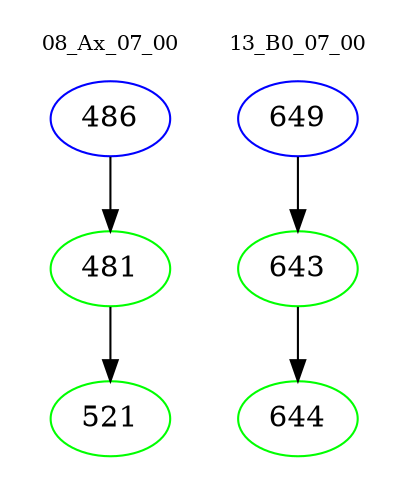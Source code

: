 digraph{
subgraph cluster_0 {
color = white
label = "08_Ax_07_00";
fontsize=10;
T0_486 [label="486", color="blue"]
T0_486 -> T0_481 [color="black"]
T0_481 [label="481", color="green"]
T0_481 -> T0_521 [color="black"]
T0_521 [label="521", color="green"]
}
subgraph cluster_1 {
color = white
label = "13_B0_07_00";
fontsize=10;
T1_649 [label="649", color="blue"]
T1_649 -> T1_643 [color="black"]
T1_643 [label="643", color="green"]
T1_643 -> T1_644 [color="black"]
T1_644 [label="644", color="green"]
}
}
